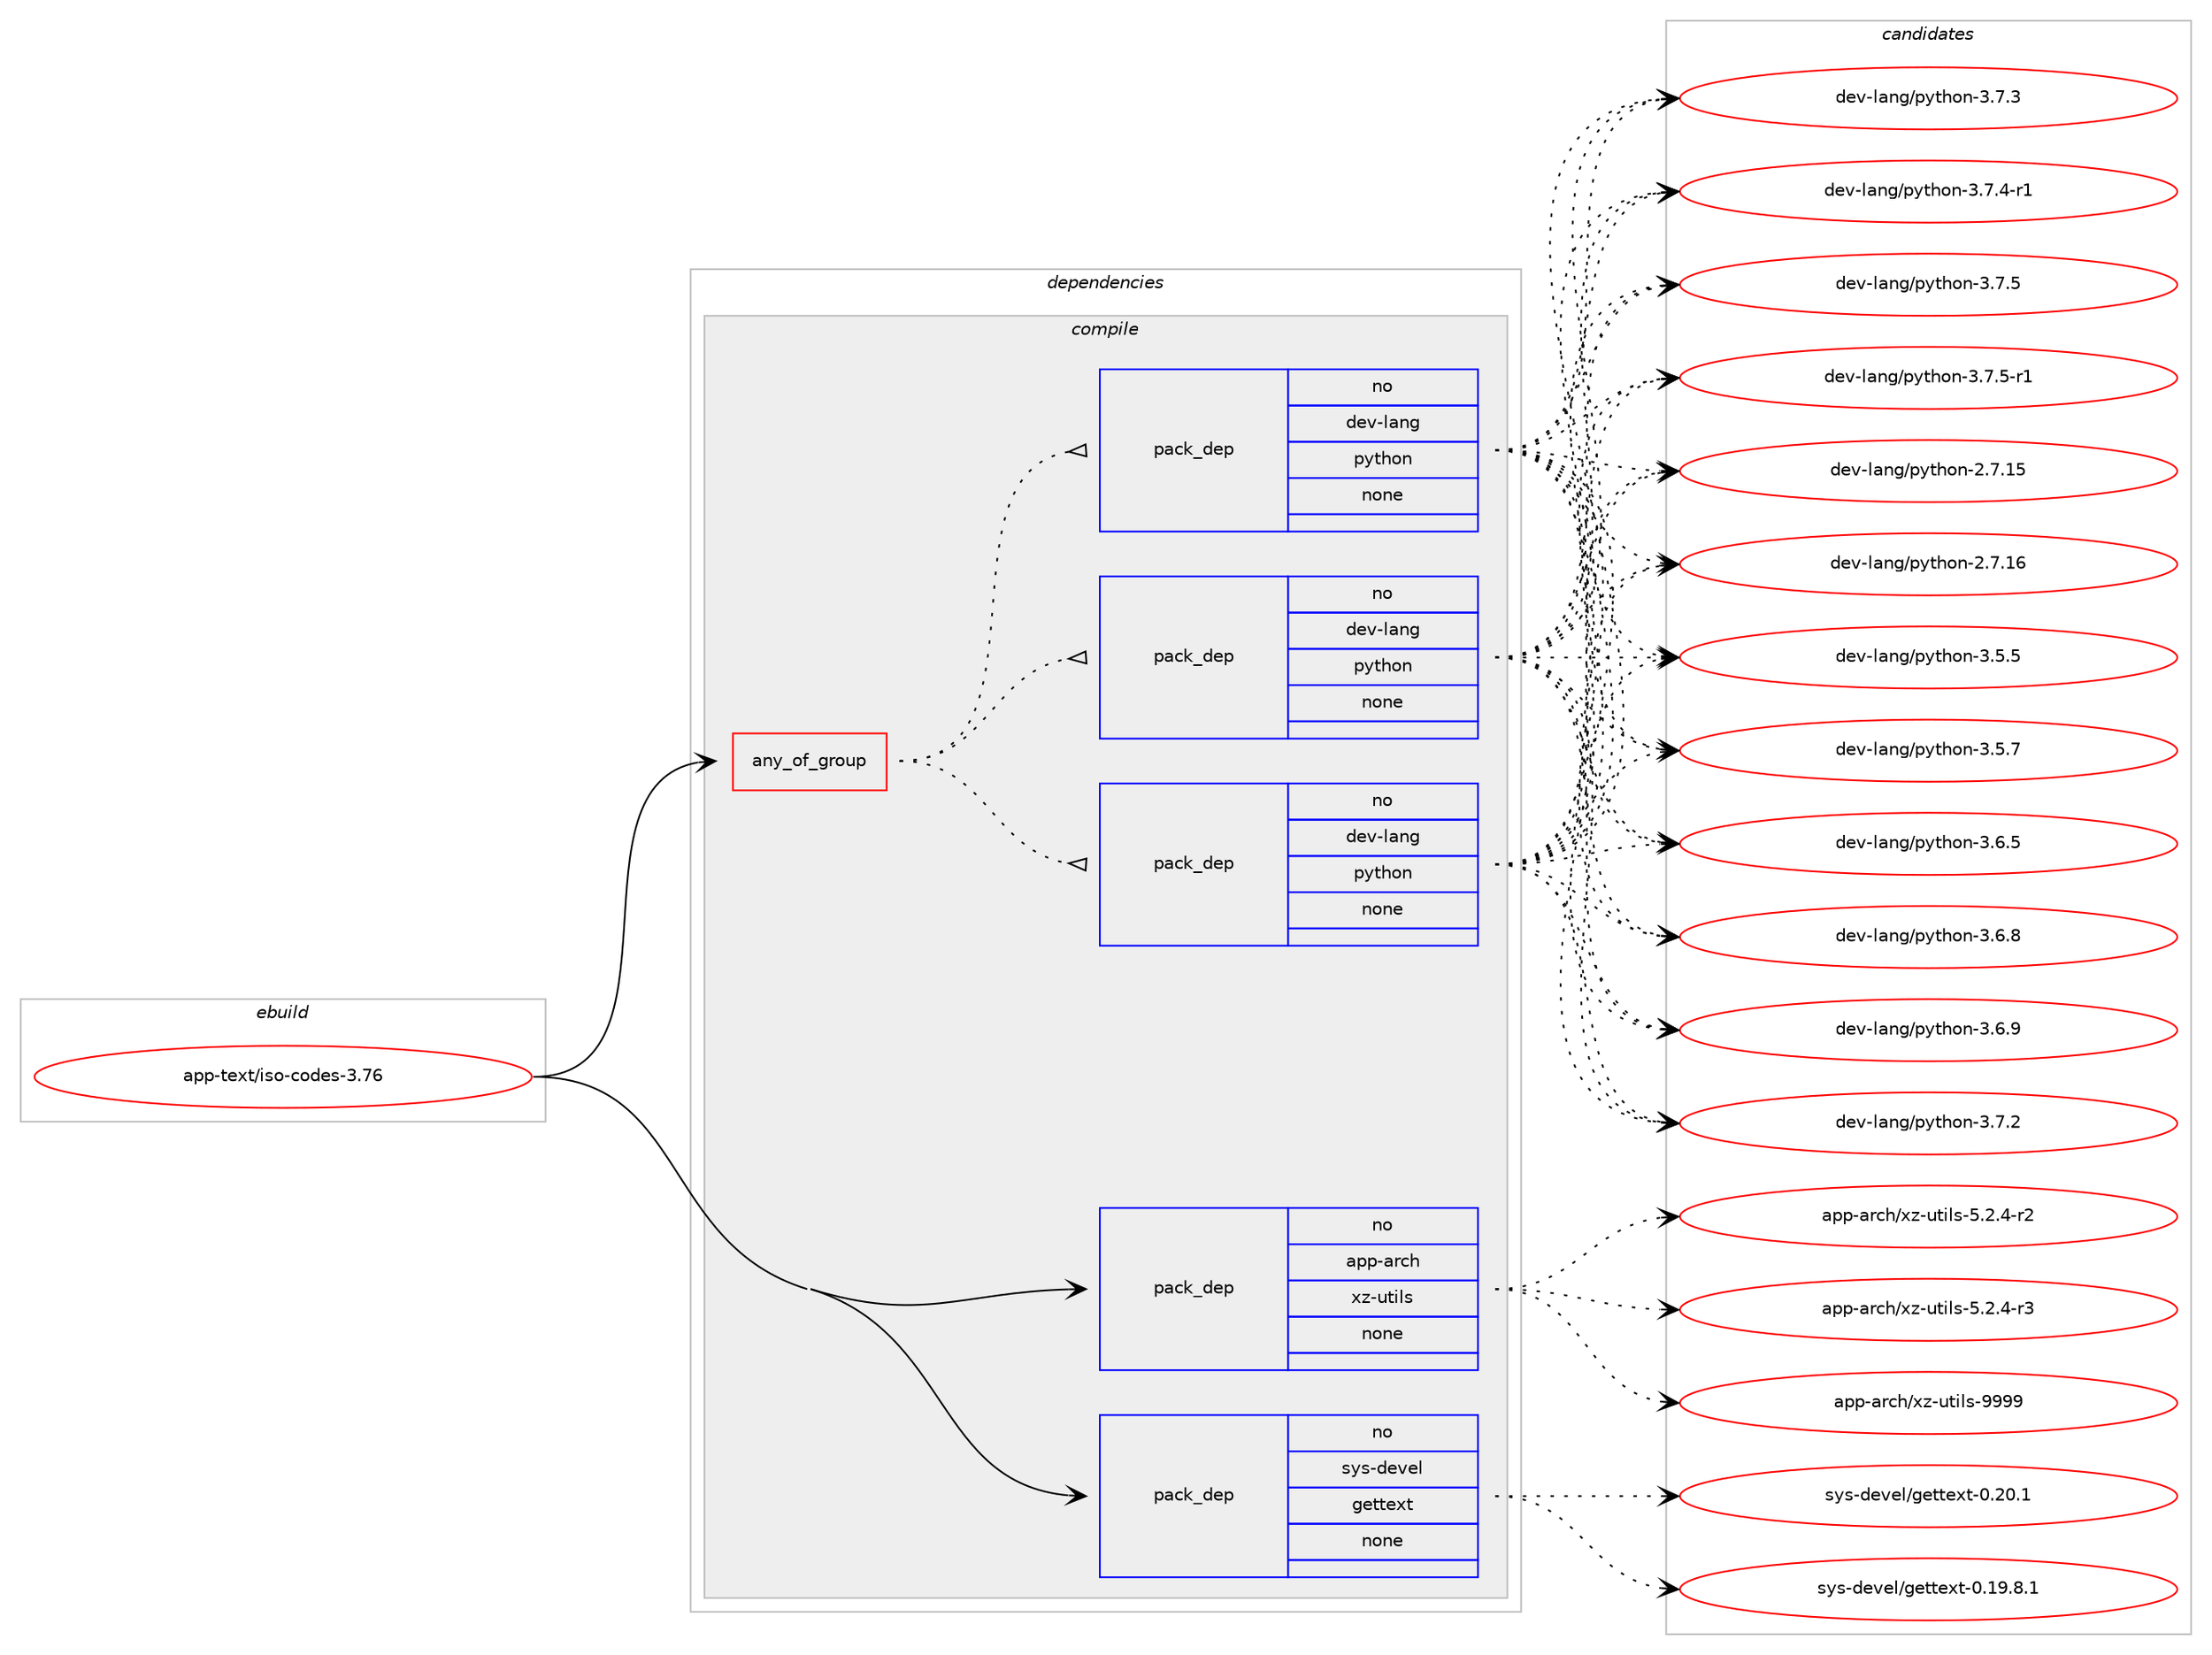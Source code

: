 digraph prolog {

# *************
# Graph options
# *************

newrank=true;
concentrate=true;
compound=true;
graph [rankdir=LR,fontname=Helvetica,fontsize=10,ranksep=1.5];#, ranksep=2.5, nodesep=0.2];
edge  [arrowhead=vee];
node  [fontname=Helvetica,fontsize=10];

# **********
# The ebuild
# **********

subgraph cluster_leftcol {
color=gray;
rank=same;
label=<<i>ebuild</i>>;
id [label="app-text/iso-codes-3.76", color=red, width=4, href="../app-text/iso-codes-3.76.svg"];
}

# ****************
# The dependencies
# ****************

subgraph cluster_midcol {
color=gray;
label=<<i>dependencies</i>>;
subgraph cluster_compile {
fillcolor="#eeeeee";
style=filled;
label=<<i>compile</i>>;
subgraph any8888 {
dependency509286 [label=<<TABLE BORDER="0" CELLBORDER="1" CELLSPACING="0" CELLPADDING="4"><TR><TD CELLPADDING="10">any_of_group</TD></TR></TABLE>>, shape=none, color=red];subgraph pack378615 {
dependency509287 [label=<<TABLE BORDER="0" CELLBORDER="1" CELLSPACING="0" CELLPADDING="4" WIDTH="220"><TR><TD ROWSPAN="6" CELLPADDING="30">pack_dep</TD></TR><TR><TD WIDTH="110">no</TD></TR><TR><TD>dev-lang</TD></TR><TR><TD>python</TD></TR><TR><TD>none</TD></TR><TR><TD></TD></TR></TABLE>>, shape=none, color=blue];
}
dependency509286:e -> dependency509287:w [weight=20,style="dotted",arrowhead="oinv"];
subgraph pack378616 {
dependency509288 [label=<<TABLE BORDER="0" CELLBORDER="1" CELLSPACING="0" CELLPADDING="4" WIDTH="220"><TR><TD ROWSPAN="6" CELLPADDING="30">pack_dep</TD></TR><TR><TD WIDTH="110">no</TD></TR><TR><TD>dev-lang</TD></TR><TR><TD>python</TD></TR><TR><TD>none</TD></TR><TR><TD></TD></TR></TABLE>>, shape=none, color=blue];
}
dependency509286:e -> dependency509288:w [weight=20,style="dotted",arrowhead="oinv"];
subgraph pack378617 {
dependency509289 [label=<<TABLE BORDER="0" CELLBORDER="1" CELLSPACING="0" CELLPADDING="4" WIDTH="220"><TR><TD ROWSPAN="6" CELLPADDING="30">pack_dep</TD></TR><TR><TD WIDTH="110">no</TD></TR><TR><TD>dev-lang</TD></TR><TR><TD>python</TD></TR><TR><TD>none</TD></TR><TR><TD></TD></TR></TABLE>>, shape=none, color=blue];
}
dependency509286:e -> dependency509289:w [weight=20,style="dotted",arrowhead="oinv"];
}
id:e -> dependency509286:w [weight=20,style="solid",arrowhead="vee"];
subgraph pack378618 {
dependency509290 [label=<<TABLE BORDER="0" CELLBORDER="1" CELLSPACING="0" CELLPADDING="4" WIDTH="220"><TR><TD ROWSPAN="6" CELLPADDING="30">pack_dep</TD></TR><TR><TD WIDTH="110">no</TD></TR><TR><TD>app-arch</TD></TR><TR><TD>xz-utils</TD></TR><TR><TD>none</TD></TR><TR><TD></TD></TR></TABLE>>, shape=none, color=blue];
}
id:e -> dependency509290:w [weight=20,style="solid",arrowhead="vee"];
subgraph pack378619 {
dependency509291 [label=<<TABLE BORDER="0" CELLBORDER="1" CELLSPACING="0" CELLPADDING="4" WIDTH="220"><TR><TD ROWSPAN="6" CELLPADDING="30">pack_dep</TD></TR><TR><TD WIDTH="110">no</TD></TR><TR><TD>sys-devel</TD></TR><TR><TD>gettext</TD></TR><TR><TD>none</TD></TR><TR><TD></TD></TR></TABLE>>, shape=none, color=blue];
}
id:e -> dependency509291:w [weight=20,style="solid",arrowhead="vee"];
}
subgraph cluster_compileandrun {
fillcolor="#eeeeee";
style=filled;
label=<<i>compile and run</i>>;
}
subgraph cluster_run {
fillcolor="#eeeeee";
style=filled;
label=<<i>run</i>>;
}
}

# **************
# The candidates
# **************

subgraph cluster_choices {
rank=same;
color=gray;
label=<<i>candidates</i>>;

subgraph choice378615 {
color=black;
nodesep=1;
choice10010111845108971101034711212111610411111045504655464953 [label="dev-lang/python-2.7.15", color=red, width=4,href="../dev-lang/python-2.7.15.svg"];
choice10010111845108971101034711212111610411111045504655464954 [label="dev-lang/python-2.7.16", color=red, width=4,href="../dev-lang/python-2.7.16.svg"];
choice100101118451089711010347112121116104111110455146534653 [label="dev-lang/python-3.5.5", color=red, width=4,href="../dev-lang/python-3.5.5.svg"];
choice100101118451089711010347112121116104111110455146534655 [label="dev-lang/python-3.5.7", color=red, width=4,href="../dev-lang/python-3.5.7.svg"];
choice100101118451089711010347112121116104111110455146544653 [label="dev-lang/python-3.6.5", color=red, width=4,href="../dev-lang/python-3.6.5.svg"];
choice100101118451089711010347112121116104111110455146544656 [label="dev-lang/python-3.6.8", color=red, width=4,href="../dev-lang/python-3.6.8.svg"];
choice100101118451089711010347112121116104111110455146544657 [label="dev-lang/python-3.6.9", color=red, width=4,href="../dev-lang/python-3.6.9.svg"];
choice100101118451089711010347112121116104111110455146554650 [label="dev-lang/python-3.7.2", color=red, width=4,href="../dev-lang/python-3.7.2.svg"];
choice100101118451089711010347112121116104111110455146554651 [label="dev-lang/python-3.7.3", color=red, width=4,href="../dev-lang/python-3.7.3.svg"];
choice1001011184510897110103471121211161041111104551465546524511449 [label="dev-lang/python-3.7.4-r1", color=red, width=4,href="../dev-lang/python-3.7.4-r1.svg"];
choice100101118451089711010347112121116104111110455146554653 [label="dev-lang/python-3.7.5", color=red, width=4,href="../dev-lang/python-3.7.5.svg"];
choice1001011184510897110103471121211161041111104551465546534511449 [label="dev-lang/python-3.7.5-r1", color=red, width=4,href="../dev-lang/python-3.7.5-r1.svg"];
dependency509287:e -> choice10010111845108971101034711212111610411111045504655464953:w [style=dotted,weight="100"];
dependency509287:e -> choice10010111845108971101034711212111610411111045504655464954:w [style=dotted,weight="100"];
dependency509287:e -> choice100101118451089711010347112121116104111110455146534653:w [style=dotted,weight="100"];
dependency509287:e -> choice100101118451089711010347112121116104111110455146534655:w [style=dotted,weight="100"];
dependency509287:e -> choice100101118451089711010347112121116104111110455146544653:w [style=dotted,weight="100"];
dependency509287:e -> choice100101118451089711010347112121116104111110455146544656:w [style=dotted,weight="100"];
dependency509287:e -> choice100101118451089711010347112121116104111110455146544657:w [style=dotted,weight="100"];
dependency509287:e -> choice100101118451089711010347112121116104111110455146554650:w [style=dotted,weight="100"];
dependency509287:e -> choice100101118451089711010347112121116104111110455146554651:w [style=dotted,weight="100"];
dependency509287:e -> choice1001011184510897110103471121211161041111104551465546524511449:w [style=dotted,weight="100"];
dependency509287:e -> choice100101118451089711010347112121116104111110455146554653:w [style=dotted,weight="100"];
dependency509287:e -> choice1001011184510897110103471121211161041111104551465546534511449:w [style=dotted,weight="100"];
}
subgraph choice378616 {
color=black;
nodesep=1;
choice10010111845108971101034711212111610411111045504655464953 [label="dev-lang/python-2.7.15", color=red, width=4,href="../dev-lang/python-2.7.15.svg"];
choice10010111845108971101034711212111610411111045504655464954 [label="dev-lang/python-2.7.16", color=red, width=4,href="../dev-lang/python-2.7.16.svg"];
choice100101118451089711010347112121116104111110455146534653 [label="dev-lang/python-3.5.5", color=red, width=4,href="../dev-lang/python-3.5.5.svg"];
choice100101118451089711010347112121116104111110455146534655 [label="dev-lang/python-3.5.7", color=red, width=4,href="../dev-lang/python-3.5.7.svg"];
choice100101118451089711010347112121116104111110455146544653 [label="dev-lang/python-3.6.5", color=red, width=4,href="../dev-lang/python-3.6.5.svg"];
choice100101118451089711010347112121116104111110455146544656 [label="dev-lang/python-3.6.8", color=red, width=4,href="../dev-lang/python-3.6.8.svg"];
choice100101118451089711010347112121116104111110455146544657 [label="dev-lang/python-3.6.9", color=red, width=4,href="../dev-lang/python-3.6.9.svg"];
choice100101118451089711010347112121116104111110455146554650 [label="dev-lang/python-3.7.2", color=red, width=4,href="../dev-lang/python-3.7.2.svg"];
choice100101118451089711010347112121116104111110455146554651 [label="dev-lang/python-3.7.3", color=red, width=4,href="../dev-lang/python-3.7.3.svg"];
choice1001011184510897110103471121211161041111104551465546524511449 [label="dev-lang/python-3.7.4-r1", color=red, width=4,href="../dev-lang/python-3.7.4-r1.svg"];
choice100101118451089711010347112121116104111110455146554653 [label="dev-lang/python-3.7.5", color=red, width=4,href="../dev-lang/python-3.7.5.svg"];
choice1001011184510897110103471121211161041111104551465546534511449 [label="dev-lang/python-3.7.5-r1", color=red, width=4,href="../dev-lang/python-3.7.5-r1.svg"];
dependency509288:e -> choice10010111845108971101034711212111610411111045504655464953:w [style=dotted,weight="100"];
dependency509288:e -> choice10010111845108971101034711212111610411111045504655464954:w [style=dotted,weight="100"];
dependency509288:e -> choice100101118451089711010347112121116104111110455146534653:w [style=dotted,weight="100"];
dependency509288:e -> choice100101118451089711010347112121116104111110455146534655:w [style=dotted,weight="100"];
dependency509288:e -> choice100101118451089711010347112121116104111110455146544653:w [style=dotted,weight="100"];
dependency509288:e -> choice100101118451089711010347112121116104111110455146544656:w [style=dotted,weight="100"];
dependency509288:e -> choice100101118451089711010347112121116104111110455146544657:w [style=dotted,weight="100"];
dependency509288:e -> choice100101118451089711010347112121116104111110455146554650:w [style=dotted,weight="100"];
dependency509288:e -> choice100101118451089711010347112121116104111110455146554651:w [style=dotted,weight="100"];
dependency509288:e -> choice1001011184510897110103471121211161041111104551465546524511449:w [style=dotted,weight="100"];
dependency509288:e -> choice100101118451089711010347112121116104111110455146554653:w [style=dotted,weight="100"];
dependency509288:e -> choice1001011184510897110103471121211161041111104551465546534511449:w [style=dotted,weight="100"];
}
subgraph choice378617 {
color=black;
nodesep=1;
choice10010111845108971101034711212111610411111045504655464953 [label="dev-lang/python-2.7.15", color=red, width=4,href="../dev-lang/python-2.7.15.svg"];
choice10010111845108971101034711212111610411111045504655464954 [label="dev-lang/python-2.7.16", color=red, width=4,href="../dev-lang/python-2.7.16.svg"];
choice100101118451089711010347112121116104111110455146534653 [label="dev-lang/python-3.5.5", color=red, width=4,href="../dev-lang/python-3.5.5.svg"];
choice100101118451089711010347112121116104111110455146534655 [label="dev-lang/python-3.5.7", color=red, width=4,href="../dev-lang/python-3.5.7.svg"];
choice100101118451089711010347112121116104111110455146544653 [label="dev-lang/python-3.6.5", color=red, width=4,href="../dev-lang/python-3.6.5.svg"];
choice100101118451089711010347112121116104111110455146544656 [label="dev-lang/python-3.6.8", color=red, width=4,href="../dev-lang/python-3.6.8.svg"];
choice100101118451089711010347112121116104111110455146544657 [label="dev-lang/python-3.6.9", color=red, width=4,href="../dev-lang/python-3.6.9.svg"];
choice100101118451089711010347112121116104111110455146554650 [label="dev-lang/python-3.7.2", color=red, width=4,href="../dev-lang/python-3.7.2.svg"];
choice100101118451089711010347112121116104111110455146554651 [label="dev-lang/python-3.7.3", color=red, width=4,href="../dev-lang/python-3.7.3.svg"];
choice1001011184510897110103471121211161041111104551465546524511449 [label="dev-lang/python-3.7.4-r1", color=red, width=4,href="../dev-lang/python-3.7.4-r1.svg"];
choice100101118451089711010347112121116104111110455146554653 [label="dev-lang/python-3.7.5", color=red, width=4,href="../dev-lang/python-3.7.5.svg"];
choice1001011184510897110103471121211161041111104551465546534511449 [label="dev-lang/python-3.7.5-r1", color=red, width=4,href="../dev-lang/python-3.7.5-r1.svg"];
dependency509289:e -> choice10010111845108971101034711212111610411111045504655464953:w [style=dotted,weight="100"];
dependency509289:e -> choice10010111845108971101034711212111610411111045504655464954:w [style=dotted,weight="100"];
dependency509289:e -> choice100101118451089711010347112121116104111110455146534653:w [style=dotted,weight="100"];
dependency509289:e -> choice100101118451089711010347112121116104111110455146534655:w [style=dotted,weight="100"];
dependency509289:e -> choice100101118451089711010347112121116104111110455146544653:w [style=dotted,weight="100"];
dependency509289:e -> choice100101118451089711010347112121116104111110455146544656:w [style=dotted,weight="100"];
dependency509289:e -> choice100101118451089711010347112121116104111110455146544657:w [style=dotted,weight="100"];
dependency509289:e -> choice100101118451089711010347112121116104111110455146554650:w [style=dotted,weight="100"];
dependency509289:e -> choice100101118451089711010347112121116104111110455146554651:w [style=dotted,weight="100"];
dependency509289:e -> choice1001011184510897110103471121211161041111104551465546524511449:w [style=dotted,weight="100"];
dependency509289:e -> choice100101118451089711010347112121116104111110455146554653:w [style=dotted,weight="100"];
dependency509289:e -> choice1001011184510897110103471121211161041111104551465546534511449:w [style=dotted,weight="100"];
}
subgraph choice378618 {
color=black;
nodesep=1;
choice9711211245971149910447120122451171161051081154553465046524511450 [label="app-arch/xz-utils-5.2.4-r2", color=red, width=4,href="../app-arch/xz-utils-5.2.4-r2.svg"];
choice9711211245971149910447120122451171161051081154553465046524511451 [label="app-arch/xz-utils-5.2.4-r3", color=red, width=4,href="../app-arch/xz-utils-5.2.4-r3.svg"];
choice9711211245971149910447120122451171161051081154557575757 [label="app-arch/xz-utils-9999", color=red, width=4,href="../app-arch/xz-utils-9999.svg"];
dependency509290:e -> choice9711211245971149910447120122451171161051081154553465046524511450:w [style=dotted,weight="100"];
dependency509290:e -> choice9711211245971149910447120122451171161051081154553465046524511451:w [style=dotted,weight="100"];
dependency509290:e -> choice9711211245971149910447120122451171161051081154557575757:w [style=dotted,weight="100"];
}
subgraph choice378619 {
color=black;
nodesep=1;
choice1151211154510010111810110847103101116116101120116454846495746564649 [label="sys-devel/gettext-0.19.8.1", color=red, width=4,href="../sys-devel/gettext-0.19.8.1.svg"];
choice115121115451001011181011084710310111611610112011645484650484649 [label="sys-devel/gettext-0.20.1", color=red, width=4,href="../sys-devel/gettext-0.20.1.svg"];
dependency509291:e -> choice1151211154510010111810110847103101116116101120116454846495746564649:w [style=dotted,weight="100"];
dependency509291:e -> choice115121115451001011181011084710310111611610112011645484650484649:w [style=dotted,weight="100"];
}
}

}
